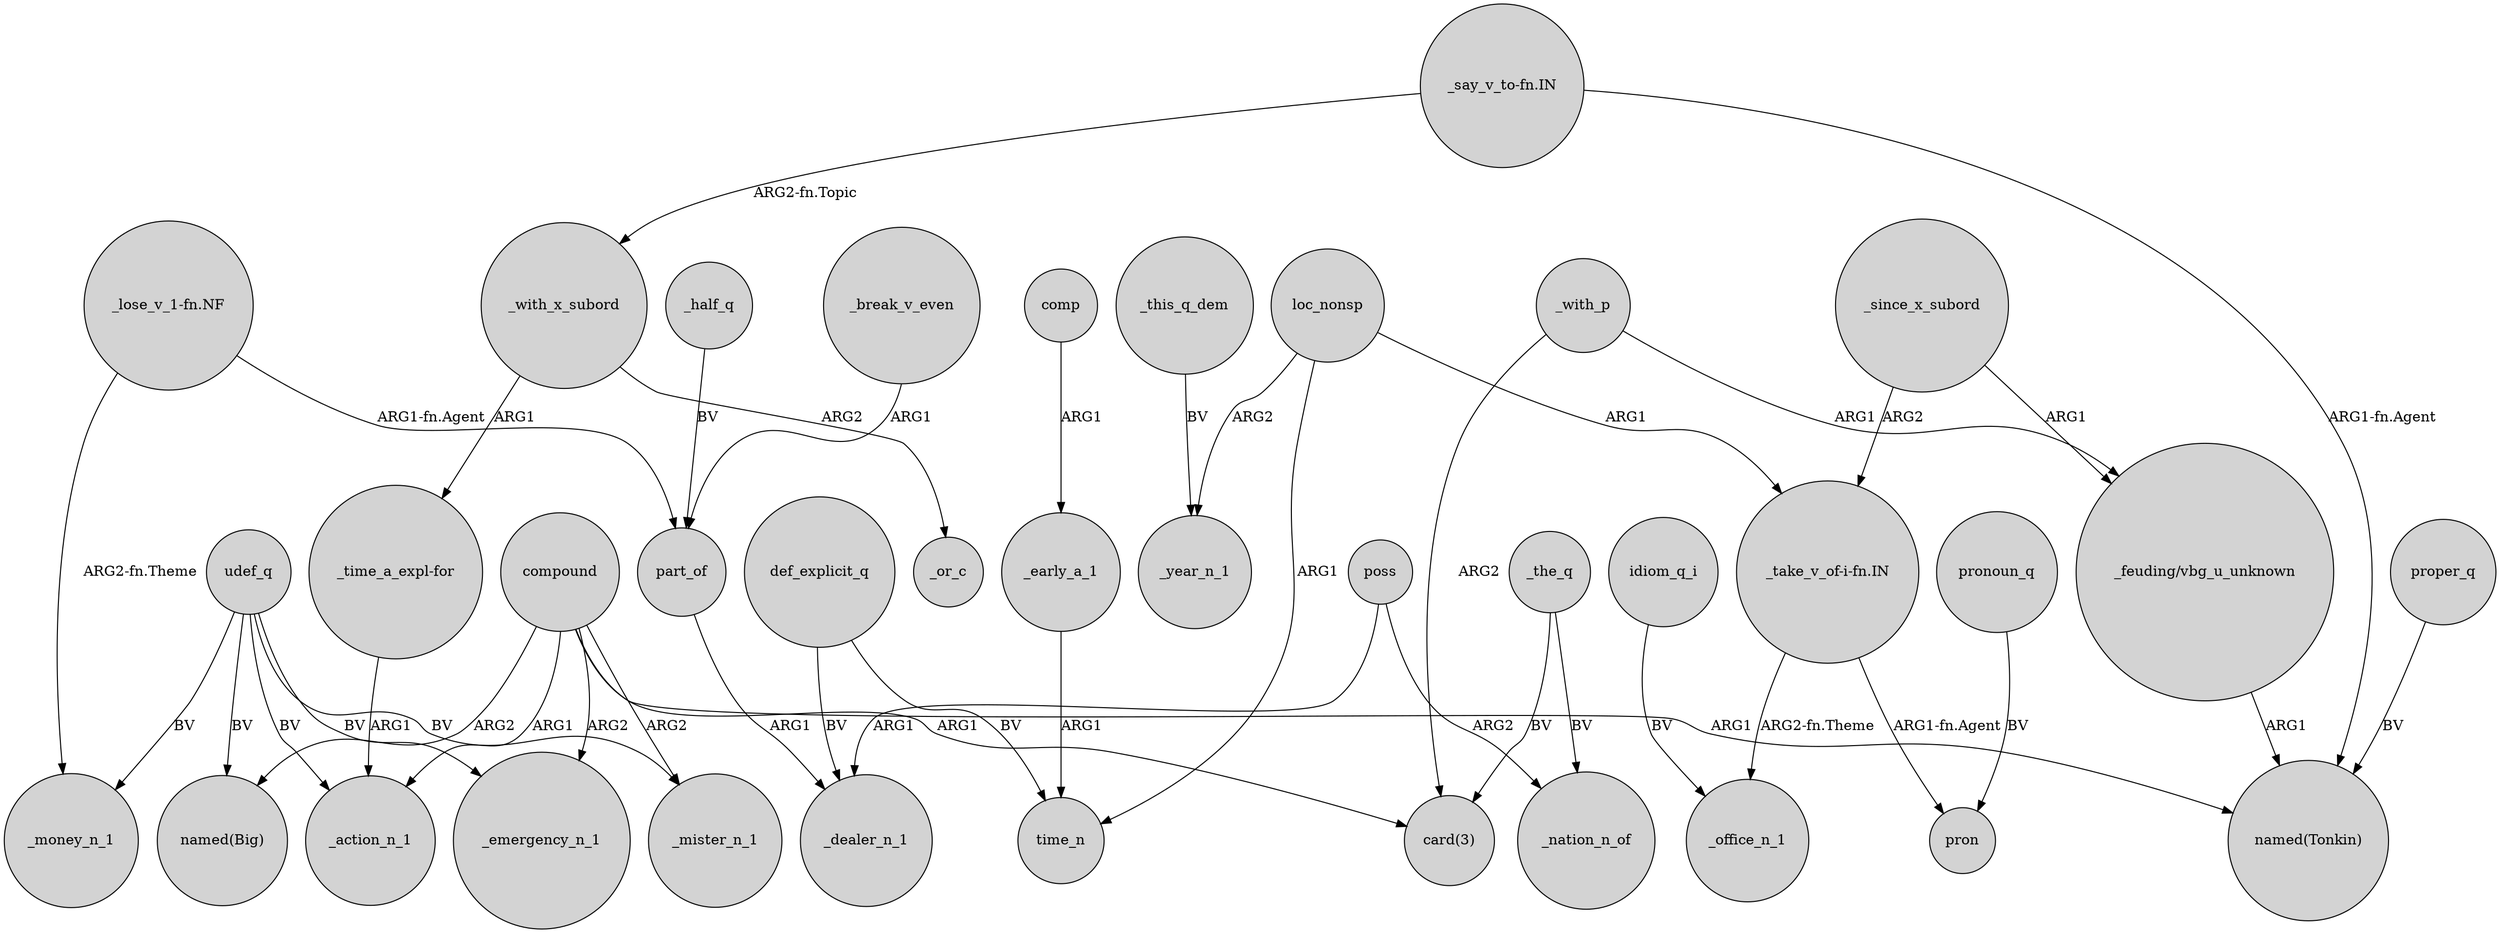 digraph {
	node [shape=circle style=filled]
	compound -> _emergency_n_1 [label=ARG2]
	udef_q -> _money_n_1 [label=BV]
	_with_x_subord -> _or_c [label=ARG2]
	"_take_v_of-i-fn.IN" -> pron [label="ARG1-fn.Agent"]
	def_explicit_q -> time_n [label=BV]
	_with_p -> "_feuding/vbg_u_unknown" [label=ARG1]
	compound -> _mister_n_1 [label=ARG2]
	_since_x_subord -> "_feuding/vbg_u_unknown" [label=ARG1]
	_with_p -> "card(3)" [label=ARG2]
	poss -> _dealer_n_1 [label=ARG1]
	"_take_v_of-i-fn.IN" -> _office_n_1 [label="ARG2-fn.Theme"]
	udef_q -> _mister_n_1 [label=BV]
	idiom_q_i -> _office_n_1 [label=BV]
	def_explicit_q -> _dealer_n_1 [label=BV]
	compound -> "named(Tonkin)" [label=ARG1]
	"_lose_v_1-fn.NF" -> _money_n_1 [label="ARG2-fn.Theme"]
	loc_nonsp -> time_n [label=ARG1]
	"_say_v_to-fn.IN" -> _with_x_subord [label="ARG2-fn.Topic"]
	proper_q -> "named(Tonkin)" [label=BV]
	"_feuding/vbg_u_unknown" -> "named(Tonkin)" [label=ARG1]
	"_lose_v_1-fn.NF" -> part_of [label="ARG1-fn.Agent"]
	pronoun_q -> pron [label=BV]
	"_say_v_to-fn.IN" -> "named(Tonkin)" [label="ARG1-fn.Agent"]
	_the_q -> _nation_n_of [label=BV]
	compound -> "card(3)" [label=ARG1]
	udef_q -> _emergency_n_1 [label=BV]
	_half_q -> part_of [label=BV]
	loc_nonsp -> _year_n_1 [label=ARG2]
	part_of -> _dealer_n_1 [label=ARG1]
	poss -> _nation_n_of [label=ARG2]
	udef_q -> "named(Big)" [label=BV]
	compound -> _action_n_1 [label=ARG1]
	_the_q -> "card(3)" [label=BV]
	_early_a_1 -> time_n [label=ARG1]
	_with_x_subord -> "_time_a_expl-for" [label=ARG1]
	_break_v_even -> part_of [label=ARG1]
	"_time_a_expl-for" -> _action_n_1 [label=ARG1]
	udef_q -> _action_n_1 [label=BV]
	compound -> "named(Big)" [label=ARG2]
	_since_x_subord -> "_take_v_of-i-fn.IN" [label=ARG2]
	loc_nonsp -> "_take_v_of-i-fn.IN" [label=ARG1]
	comp -> _early_a_1 [label=ARG1]
	_this_q_dem -> _year_n_1 [label=BV]
}
